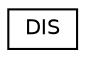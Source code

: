digraph "Graphical Class Hierarchy"
{
  edge [fontname="Helvetica",fontsize="10",labelfontname="Helvetica",labelfontsize="10"];
  node [fontname="Helvetica",fontsize="10",shape=record];
  rankdir="LR";
  Node0 [label="DIS",height=0.2,width=0.4,color="black", fillcolor="white", style="filled",URL="$class_zest_1_1_common_1_1_container_1_1_d_i_s.html"];
}
